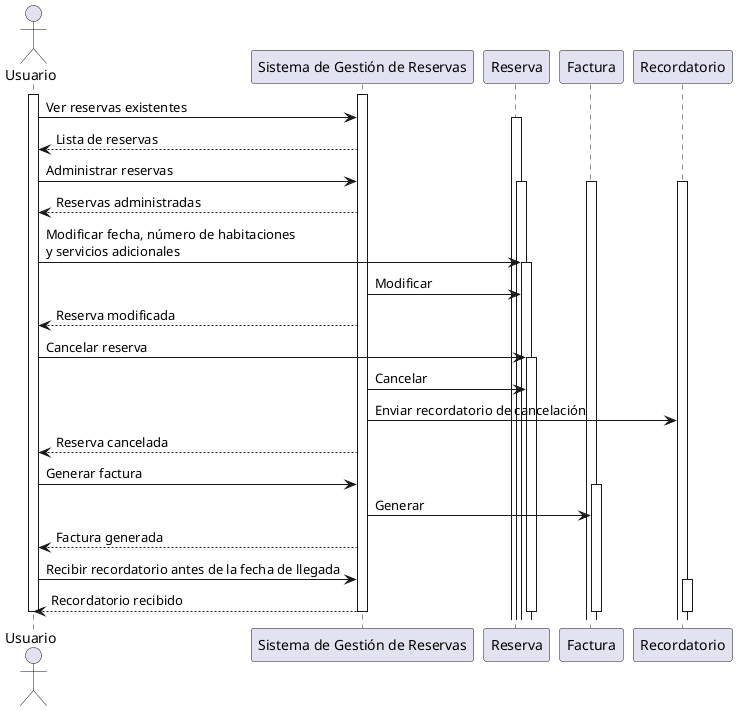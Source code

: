 @startuml
actor Usuario
participant "Sistema de Gestión de Reservas" as Sistema
participant "Reserva" as Reserva
participant "Factura" as Factura
participant "Recordatorio" as Recordatorio

activate Usuario
activate Sistema

Usuario -> Sistema: Ver reservas existentes
activate Reserva
Sistema --> Usuario: Lista de reservas

Usuario -> Sistema: Administrar reservas
activate Reserva
activate Factura
activate Recordatorio
Sistema --> Usuario: Reservas administradas

Usuario -> Reserva: Modificar fecha, número de habitaciones\ny servicios adicionales
activate Reserva
Sistema -> Reserva: Modificar
Sistema --> Usuario: Reserva modificada

Usuario -> Reserva: Cancelar reserva
activate Reserva
Sistema -> Reserva: Cancelar
Sistema -> Recordatorio: Enviar recordatorio de cancelación
Sistema --> Usuario: Reserva cancelada

Usuario -> Sistema: Generar factura
activate Factura
Sistema -> Factura: Generar
Sistema --> Usuario: Factura generada

Usuario -> Sistema: Recibir recordatorio antes de la fecha de llegada
activate Recordatorio
Sistema --> Usuario: Recordatorio recibido

deactivate Recordatorio
deactivate Factura
deactivate Reserva
deactivate Sistema
deactivate Usuario
@enduml
